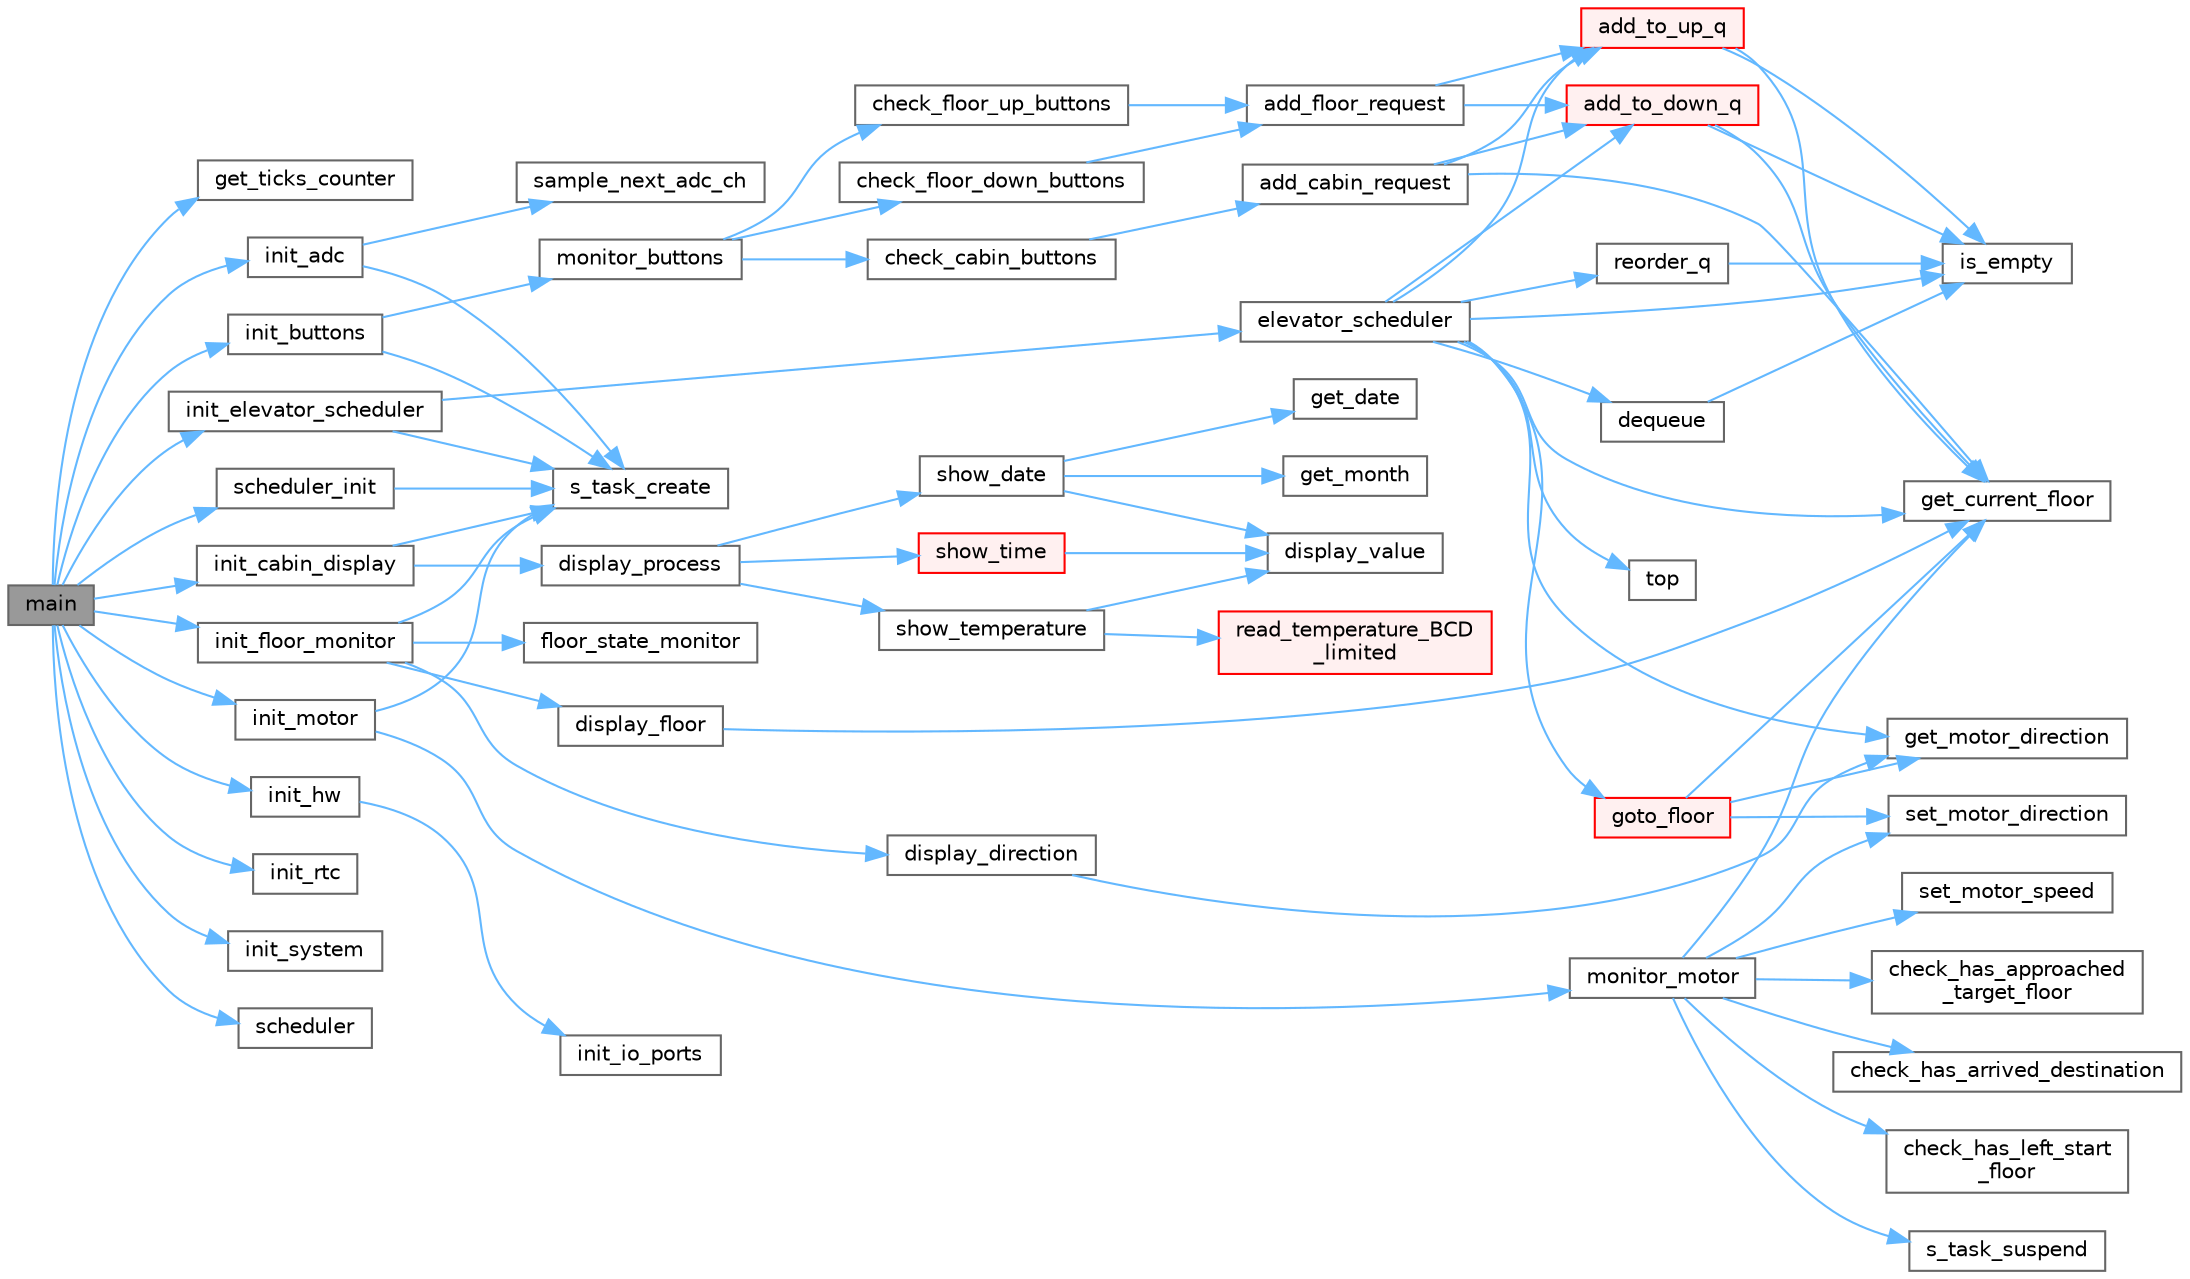 digraph "main"
{
 // LATEX_PDF_SIZE
  bgcolor="transparent";
  edge [fontname=Helvetica,fontsize=10,labelfontname=Helvetica,labelfontsize=10];
  node [fontname=Helvetica,fontsize=10,shape=box,height=0.2,width=0.4];
  rankdir="LR";
  Node1 [id="Node000001",label="main",height=0.2,width=0.4,color="gray40", fillcolor="grey60", style="filled", fontcolor="black",tooltip=" "];
  Node1 -> Node2 [id="edge1_Node000001_Node000002",color="steelblue1",style="solid",tooltip=" "];
  Node2 [id="Node000002",label="get_ticks_counter",height=0.2,width=0.4,color="grey40", fillcolor="white", style="filled",URL="$timer_8c.html#a1a5b52c1e5e4f30bdd56f4d82e29adba",tooltip=" "];
  Node1 -> Node3 [id="edge2_Node000001_Node000003",color="steelblue1",style="solid",tooltip=" "];
  Node3 [id="Node000003",label="init_adc",height=0.2,width=0.4,color="grey40", fillcolor="white", style="filled",URL="$adc_8c.html#a3d7b3a08f92c17af6f1729e423a8e138",tooltip=" "];
  Node3 -> Node4 [id="edge3_Node000003_Node000004",color="steelblue1",style="solid",tooltip=" "];
  Node4 [id="Node000004",label="s_task_create",height=0.2,width=0.4,color="grey40", fillcolor="white", style="filled",URL="$scheduler_8c.html#aa30bd78cb4f99124163a56d65a6cf27f",tooltip=" "];
  Node3 -> Node5 [id="edge4_Node000003_Node000005",color="steelblue1",style="solid",tooltip=" "];
  Node5 [id="Node000005",label="sample_next_adc_ch",height=0.2,width=0.4,color="grey40", fillcolor="white", style="filled",URL="$adc_8c.html#ac2d58b025767123cfdabb5d8ffac1d3f",tooltip=" "];
  Node1 -> Node6 [id="edge5_Node000001_Node000006",color="steelblue1",style="solid",tooltip=" "];
  Node6 [id="Node000006",label="init_buttons",height=0.2,width=0.4,color="grey40", fillcolor="white", style="filled",URL="$buttons_8c.html#acd6080922091377a7034cf7f71d5484d",tooltip="Initializes a task that listens for button presses and trigger actions upon pressing."];
  Node6 -> Node7 [id="edge6_Node000006_Node000007",color="steelblue1",style="solid",tooltip=" "];
  Node7 [id="Node000007",label="monitor_buttons",height=0.2,width=0.4,color="grey40", fillcolor="white", style="filled",URL="$buttons_8c.html#ac21110023a899f353f440f2b8b089ed3",tooltip=" "];
  Node7 -> Node8 [id="edge7_Node000007_Node000008",color="steelblue1",style="solid",tooltip=" "];
  Node8 [id="Node000008",label="check_cabin_buttons",height=0.2,width=0.4,color="grey40", fillcolor="white", style="filled",URL="$buttons_8c.html#a75fc8c66197f14207851c434796d3dd1",tooltip=" "];
  Node8 -> Node9 [id="edge8_Node000008_Node000009",color="steelblue1",style="solid",tooltip=" "];
  Node9 [id="Node000009",label="add_cabin_request",height=0.2,width=0.4,color="grey40", fillcolor="white", style="filled",URL="$elevator_8c.html#a82da63712fcbe1eeac950a3c54205042",tooltip="Adds a request coming from the cabin floor to the appropriate queue based on the destination floor's ..."];
  Node9 -> Node10 [id="edge9_Node000009_Node000010",color="steelblue1",style="solid",tooltip=" "];
  Node10 [id="Node000010",label="add_to_down_q",height=0.2,width=0.4,color="red", fillcolor="#FFF0F0", style="filled",URL="$elevator_8c.html#a7591b9779803fca7697b74a7270427d7",tooltip="Add a floor to the down queue."];
  Node10 -> Node11 [id="edge10_Node000010_Node000011",color="steelblue1",style="solid",tooltip=" "];
  Node11 [id="Node000011",label="get_current_floor",height=0.2,width=0.4,color="grey40", fillcolor="white", style="filled",URL="$floor_8c.html#ab81d0fee4d8a90dc806bb5ced0230050",tooltip="Get the current floor."];
  Node10 -> Node14 [id="edge11_Node000010_Node000014",color="steelblue1",style="solid",tooltip=" "];
  Node14 [id="Node000014",label="is_empty",height=0.2,width=0.4,color="grey40", fillcolor="white", style="filled",URL="$queue_8c.html#a1c543497269e544d07703c925a975087",tooltip="Check if the queue is empty."];
  Node9 -> Node15 [id="edge12_Node000009_Node000015",color="steelblue1",style="solid",tooltip=" "];
  Node15 [id="Node000015",label="add_to_up_q",height=0.2,width=0.4,color="red", fillcolor="#FFF0F0", style="filled",URL="$elevator_8c.html#ac28bd04de895930003c7ff9cb99a80be",tooltip="Add a floor to the up queue."];
  Node15 -> Node11 [id="edge13_Node000015_Node000011",color="steelblue1",style="solid",tooltip=" "];
  Node15 -> Node14 [id="edge14_Node000015_Node000014",color="steelblue1",style="solid",tooltip=" "];
  Node9 -> Node11 [id="edge15_Node000009_Node000011",color="steelblue1",style="solid",tooltip=" "];
  Node7 -> Node16 [id="edge16_Node000007_Node000016",color="steelblue1",style="solid",tooltip=" "];
  Node16 [id="Node000016",label="check_floor_down_buttons",height=0.2,width=0.4,color="grey40", fillcolor="white", style="filled",URL="$buttons_8c.html#af2c4a13318010b66ecd4edcdba9697b4",tooltip=" "];
  Node16 -> Node17 [id="edge17_Node000016_Node000017",color="steelblue1",style="solid",tooltip=" "];
  Node17 [id="Node000017",label="add_floor_request",height=0.2,width=0.4,color="grey40", fillcolor="white", style="filled",URL="$elevator_8c.html#ab03b23edea47f01c3e4247b4d462ebcd",tooltip="Add a request coming externally from a floor. This request can be to go up or down."];
  Node17 -> Node10 [id="edge18_Node000017_Node000010",color="steelblue1",style="solid",tooltip=" "];
  Node17 -> Node15 [id="edge19_Node000017_Node000015",color="steelblue1",style="solid",tooltip=" "];
  Node7 -> Node18 [id="edge20_Node000007_Node000018",color="steelblue1",style="solid",tooltip=" "];
  Node18 [id="Node000018",label="check_floor_up_buttons",height=0.2,width=0.4,color="grey40", fillcolor="white", style="filled",URL="$buttons_8c.html#a6c258f6a1b916daadf5f563202928209",tooltip=" "];
  Node18 -> Node17 [id="edge21_Node000018_Node000017",color="steelblue1",style="solid",tooltip=" "];
  Node6 -> Node4 [id="edge22_Node000006_Node000004",color="steelblue1",style="solid",tooltip=" "];
  Node1 -> Node19 [id="edge23_Node000001_Node000019",color="steelblue1",style="solid",tooltip=" "];
  Node19 [id="Node000019",label="init_cabin_display",height=0.2,width=0.4,color="grey40", fillcolor="white", style="filled",URL="$cabin__display_8c.html#aac8ba457dfa063e7eada179b4842ae39",tooltip="Initialize and start the task."];
  Node19 -> Node20 [id="edge24_Node000019_Node000020",color="steelblue1",style="solid",tooltip=" "];
  Node20 [id="Node000020",label="display_process",height=0.2,width=0.4,color="grey40", fillcolor="white", style="filled",URL="$cabin__display_8c.html#a623676cea54e765bc09b0150f9f11ee3",tooltip="Task that cycles through and displays time, date, and temperature."];
  Node20 -> Node21 [id="edge25_Node000020_Node000021",color="steelblue1",style="solid",tooltip=" "];
  Node21 [id="Node000021",label="show_date",height=0.2,width=0.4,color="grey40", fillcolor="white", style="filled",URL="$cabin__display_8c.html#ac509fb687538ef74425d0afa4758e349",tooltip="Display the current date in (DD MM) format."];
  Node21 -> Node22 [id="edge26_Node000021_Node000022",color="steelblue1",style="solid",tooltip=" "];
  Node22 [id="Node000022",label="display_value",height=0.2,width=0.4,color="grey40", fillcolor="white", style="filled",URL="$cabin__display_8c.html#a1c3320d2f19fbf616c4be1c441dceb0b",tooltip="Display a 2-digit value across two 7-segment displays."];
  Node21 -> Node23 [id="edge27_Node000021_Node000023",color="steelblue1",style="solid",tooltip=" "];
  Node23 [id="Node000023",label="get_date",height=0.2,width=0.4,color="grey40", fillcolor="white", style="filled",URL="$ds1307_8c.html#a8caf51269a00dcd8d51c4f0118543abf",tooltip="Get the date in BCD format."];
  Node21 -> Node24 [id="edge28_Node000021_Node000024",color="steelblue1",style="solid",tooltip=" "];
  Node24 [id="Node000024",label="get_month",height=0.2,width=0.4,color="grey40", fillcolor="white", style="filled",URL="$ds1307_8c.html#a2652d27e01e91f3af49843b6dbecd240",tooltip="Get the month in BCD format."];
  Node20 -> Node25 [id="edge29_Node000020_Node000025",color="steelblue1",style="solid",tooltip=" "];
  Node25 [id="Node000025",label="show_temperature",height=0.2,width=0.4,color="grey40", fillcolor="white", style="filled",URL="$cabin__display_8c.html#aedcec35a740c8a26d4d07a7e0e80ba14",tooltip="Display the current temperature in (TT dC) format."];
  Node25 -> Node22 [id="edge30_Node000025_Node000022",color="steelblue1",style="solid",tooltip=" "];
  Node25 -> Node26 [id="edge31_Node000025_Node000026",color="steelblue1",style="solid",tooltip=" "];
  Node26 [id="Node000026",label="read_temperature_BCD\l_limited",height=0.2,width=0.4,color="red", fillcolor="#FFF0F0", style="filled",URL="$tempr_8c.html#ae4bae2d28c2da41a357799d6387d0eaa",tooltip="Get the temperature in BCD format limited to 2 digits."];
  Node20 -> Node29 [id="edge32_Node000020_Node000029",color="steelblue1",style="solid",tooltip=" "];
  Node29 [id="Node000029",label="show_time",height=0.2,width=0.4,color="red", fillcolor="#FFF0F0", style="filled",URL="$cabin__display_8c.html#a60628b78e24af29bb233c390d51385ce",tooltip="Display the current time in (HH:MM) format."];
  Node29 -> Node22 [id="edge33_Node000029_Node000022",color="steelblue1",style="solid",tooltip=" "];
  Node19 -> Node4 [id="edge34_Node000019_Node000004",color="steelblue1",style="solid",tooltip=" "];
  Node1 -> Node32 [id="edge35_Node000001_Node000032",color="steelblue1",style="solid",tooltip=" "];
  Node32 [id="Node000032",label="init_elevator_scheduler",height=0.2,width=0.4,color="grey40", fillcolor="white", style="filled",URL="$elevator_8c.html#afc3c9c97ecd69cf34a393f9261efc0af",tooltip="Initializes the elevator scheduler's task."];
  Node32 -> Node33 [id="edge36_Node000032_Node000033",color="steelblue1",style="solid",tooltip=" "];
  Node33 [id="Node000033",label="elevator_scheduler",height=0.2,width=0.4,color="grey40", fillcolor="white", style="filled",URL="$elevator_8c.html#a4a09e7f1ddea08ce376fc9f89d544ada",tooltip="Schedule and determine the next floor for the elevator to go to."];
  Node33 -> Node10 [id="edge37_Node000033_Node000010",color="steelblue1",style="solid",tooltip=" "];
  Node33 -> Node15 [id="edge38_Node000033_Node000015",color="steelblue1",style="solid",tooltip=" "];
  Node33 -> Node34 [id="edge39_Node000033_Node000034",color="steelblue1",style="solid",tooltip=" "];
  Node34 [id="Node000034",label="dequeue",height=0.2,width=0.4,color="grey40", fillcolor="white", style="filled",URL="$queue_8c.html#a31d5193f3e9419cac01e6078871e1919",tooltip="Remove the first floor from the queue and return the new queue."];
  Node34 -> Node14 [id="edge40_Node000034_Node000014",color="steelblue1",style="solid",tooltip=" "];
  Node33 -> Node11 [id="edge41_Node000033_Node000011",color="steelblue1",style="solid",tooltip=" "];
  Node33 -> Node35 [id="edge42_Node000033_Node000035",color="steelblue1",style="solid",tooltip=" "];
  Node35 [id="Node000035",label="get_motor_direction",height=0.2,width=0.4,color="grey40", fillcolor="white", style="filled",URL="$motor_8c.html#aaafe24b4c683ca8caa8cfd810ccdfac1",tooltip="Get the motor direction."];
  Node33 -> Node36 [id="edge43_Node000033_Node000036",color="steelblue1",style="solid",tooltip=" "];
  Node36 [id="Node000036",label="goto_floor",height=0.2,width=0.4,color="red", fillcolor="#FFF0F0", style="filled",URL="$motor_8c.html#ab40a1a0f03666d43a8a07ae044c6066d",tooltip="Move the elevator to the specified floor."];
  Node36 -> Node11 [id="edge44_Node000036_Node000011",color="steelblue1",style="solid",tooltip=" "];
  Node36 -> Node35 [id="edge45_Node000036_Node000035",color="steelblue1",style="solid",tooltip=" "];
  Node36 -> Node38 [id="edge46_Node000036_Node000038",color="steelblue1",style="solid",tooltip=" "];
  Node38 [id="Node000038",label="set_motor_direction",height=0.2,width=0.4,color="grey40", fillcolor="white", style="filled",URL="$motor_8c.html#a4dd464f02b377f321131a3f4c05358ac",tooltip="Sets the motor's direction to move up, down, or stay idle."];
  Node33 -> Node14 [id="edge47_Node000033_Node000014",color="steelblue1",style="solid",tooltip=" "];
  Node33 -> Node39 [id="edge48_Node000033_Node000039",color="steelblue1",style="solid",tooltip=" "];
  Node39 [id="Node000039",label="reorder_q",height=0.2,width=0.4,color="grey40", fillcolor="white", style="filled",URL="$elevator_8c.html#aca6de81e1d93d36fee2b97f234082bc1",tooltip="Reorders a queue."];
  Node39 -> Node14 [id="edge49_Node000039_Node000014",color="steelblue1",style="solid",tooltip=" "];
  Node33 -> Node40 [id="edge50_Node000033_Node000040",color="steelblue1",style="solid",tooltip=" "];
  Node40 [id="Node000040",label="top",height=0.2,width=0.4,color="grey40", fillcolor="white", style="filled",URL="$queue_8c.html#ae09b84395e0ba57167eab2cf5f520c5c",tooltip="Returns the first floor in the queue."];
  Node32 -> Node4 [id="edge51_Node000032_Node000004",color="steelblue1",style="solid",tooltip=" "];
  Node1 -> Node41 [id="edge52_Node000001_Node000041",color="steelblue1",style="solid",tooltip=" "];
  Node41 [id="Node000041",label="init_floor_monitor",height=0.2,width=0.4,color="grey40", fillcolor="white", style="filled",URL="$floor_8c.html#af2aa45cd3f888a21f47b3d4ae6c5bb30",tooltip="Initializes a task that monitors the floor state."];
  Node41 -> Node42 [id="edge53_Node000041_Node000042",color="steelblue1",style="solid",tooltip=" "];
  Node42 [id="Node000042",label="display_direction",height=0.2,width=0.4,color="grey40", fillcolor="white", style="filled",URL="$floor_8c.html#ae26b18afdd49ad7d7ae11200b986d6f1",tooltip="Task that displays the direction in a heartbeat manner."];
  Node42 -> Node35 [id="edge54_Node000042_Node000035",color="steelblue1",style="solid",tooltip=" "];
  Node41 -> Node43 [id="edge55_Node000041_Node000043",color="steelblue1",style="solid",tooltip=" "];
  Node43 [id="Node000043",label="display_floor",height=0.2,width=0.4,color="grey40", fillcolor="white", style="filled",URL="$floor_8c.html#ad91d36598ad3d769bd79f51d77874a95",tooltip="Task retrieves global floor state and displays it to 7-segment display."];
  Node43 -> Node11 [id="edge56_Node000043_Node000011",color="steelblue1",style="solid",tooltip=" "];
  Node41 -> Node44 [id="edge57_Node000041_Node000044",color="steelblue1",style="solid",tooltip=" "];
  Node44 [id="Node000044",label="floor_state_monitor",height=0.2,width=0.4,color="grey40", fillcolor="white", style="filled",URL="$floor_8c.html#a7c9cea41973dd3f1e9f0f2505523bb54",tooltip="Task that monitors the floor stop switches and updates global floor state."];
  Node41 -> Node4 [id="edge58_Node000041_Node000004",color="steelblue1",style="solid",tooltip=" "];
  Node1 -> Node45 [id="edge59_Node000001_Node000045",color="steelblue1",style="solid",tooltip=" "];
  Node45 [id="Node000045",label="init_hw",height=0.2,width=0.4,color="grey40", fillcolor="white", style="filled",URL="$hardware_8c.html#ac0c1407730bec27bc6bae4780714bac3",tooltip=" "];
  Node45 -> Node46 [id="edge60_Node000045_Node000046",color="steelblue1",style="solid",tooltip=" "];
  Node46 [id="Node000046",label="init_io_ports",height=0.2,width=0.4,color="grey40", fillcolor="white", style="filled",URL="$hardware_8c.html#af6081e1ab71579b394b3d5cf6dd8e02c",tooltip="Function to setup all IOs."];
  Node1 -> Node47 [id="edge61_Node000001_Node000047",color="steelblue1",style="solid",tooltip=" "];
  Node47 [id="Node000047",label="init_motor",height=0.2,width=0.4,color="grey40", fillcolor="white", style="filled",URL="$motor_8c.html#a10f8eee1390e28e414927e87161afb6d",tooltip="Initializes the motor task but does not activate it initially."];
  Node47 -> Node48 [id="edge62_Node000047_Node000048",color="steelblue1",style="solid",tooltip=" "];
  Node48 [id="Node000048",label="monitor_motor",height=0.2,width=0.4,color="grey40", fillcolor="white", style="filled",URL="$motor_8c.html#abe79058298b250a2532f374868df320c",tooltip="Monitors and adjusts the motor's speed and direction in real-time."];
  Node48 -> Node49 [id="edge63_Node000048_Node000049",color="steelblue1",style="solid",tooltip=" "];
  Node49 [id="Node000049",label="check_has_approached\l_target_floor",height=0.2,width=0.4,color="grey40", fillcolor="white", style="filled",URL="$motor_8c.html#a288cbec26c70115d24279402a9f7346e",tooltip="Checks if the motor is approaching the target floor."];
  Node48 -> Node50 [id="edge64_Node000048_Node000050",color="steelblue1",style="solid",tooltip=" "];
  Node50 [id="Node000050",label="check_has_arrived_destination",height=0.2,width=0.4,color="grey40", fillcolor="white", style="filled",URL="$motor_8c.html#a01522890a013e98379a4efd5cb7afa7d",tooltip="Checks if the motor has reached the target floor."];
  Node48 -> Node51 [id="edge65_Node000048_Node000051",color="steelblue1",style="solid",tooltip=" "];
  Node51 [id="Node000051",label="check_has_left_start\l_floor",height=0.2,width=0.4,color="grey40", fillcolor="white", style="filled",URL="$motor_8c.html#a83ad2db7cf38e8a3eb2525bc10945afe",tooltip="Checks if the motor has left the starting floor."];
  Node48 -> Node11 [id="edge66_Node000048_Node000011",color="steelblue1",style="solid",tooltip=" "];
  Node48 -> Node52 [id="edge67_Node000048_Node000052",color="steelblue1",style="solid",tooltip=" "];
  Node52 [id="Node000052",label="s_task_suspend",height=0.2,width=0.4,color="grey40", fillcolor="white", style="filled",URL="$scheduler_8c.html#a565b464dbec53eacf8d7099fefa0ad72",tooltip=" "];
  Node48 -> Node38 [id="edge68_Node000048_Node000038",color="steelblue1",style="solid",tooltip=" "];
  Node48 -> Node53 [id="edge69_Node000048_Node000053",color="steelblue1",style="solid",tooltip=" "];
  Node53 [id="Node000053",label="set_motor_speed",height=0.2,width=0.4,color="grey40", fillcolor="white", style="filled",URL="$motor_8c.html#ad75a31e61a2159c683a87c446c1d5dcb",tooltip="Sets the motor's speed to fast, slow, or stop."];
  Node47 -> Node4 [id="edge70_Node000047_Node000004",color="steelblue1",style="solid",tooltip=" "];
  Node1 -> Node54 [id="edge71_Node000001_Node000054",color="steelblue1",style="solid",tooltip=" "];
  Node54 [id="Node000054",label="init_rtc",height=0.2,width=0.4,color="grey40", fillcolor="white", style="filled",URL="$ds1307_8c.html#ad4e073adeb5e25eea921a7a16a1d807e",tooltip="Initializes the DS1307 and sets the required register values."];
  Node1 -> Node55 [id="edge72_Node000001_Node000055",color="steelblue1",style="solid",tooltip=" "];
  Node55 [id="Node000055",label="init_system",height=0.2,width=0.4,color="grey40", fillcolor="white", style="filled",URL="$system_8c.html#afd9e8417963fd82807b7069e7ec00dcb",tooltip=" "];
  Node1 -> Node56 [id="edge73_Node000001_Node000056",color="steelblue1",style="solid",tooltip=" "];
  Node56 [id="Node000056",label="scheduler",height=0.2,width=0.4,color="grey40", fillcolor="white", style="filled",URL="$scheduler_8c.html#a9fa00b0be5d3c4781048861e2506eb63",tooltip=" "];
  Node1 -> Node57 [id="edge74_Node000001_Node000057",color="steelblue1",style="solid",tooltip=" "];
  Node57 [id="Node000057",label="scheduler_init",height=0.2,width=0.4,color="grey40", fillcolor="white", style="filled",URL="$scheduler_8c.html#a9e691eab2c26becb246e80421cfdd571",tooltip=" "];
  Node57 -> Node4 [id="edge75_Node000057_Node000004",color="steelblue1",style="solid",tooltip=" "];
}
